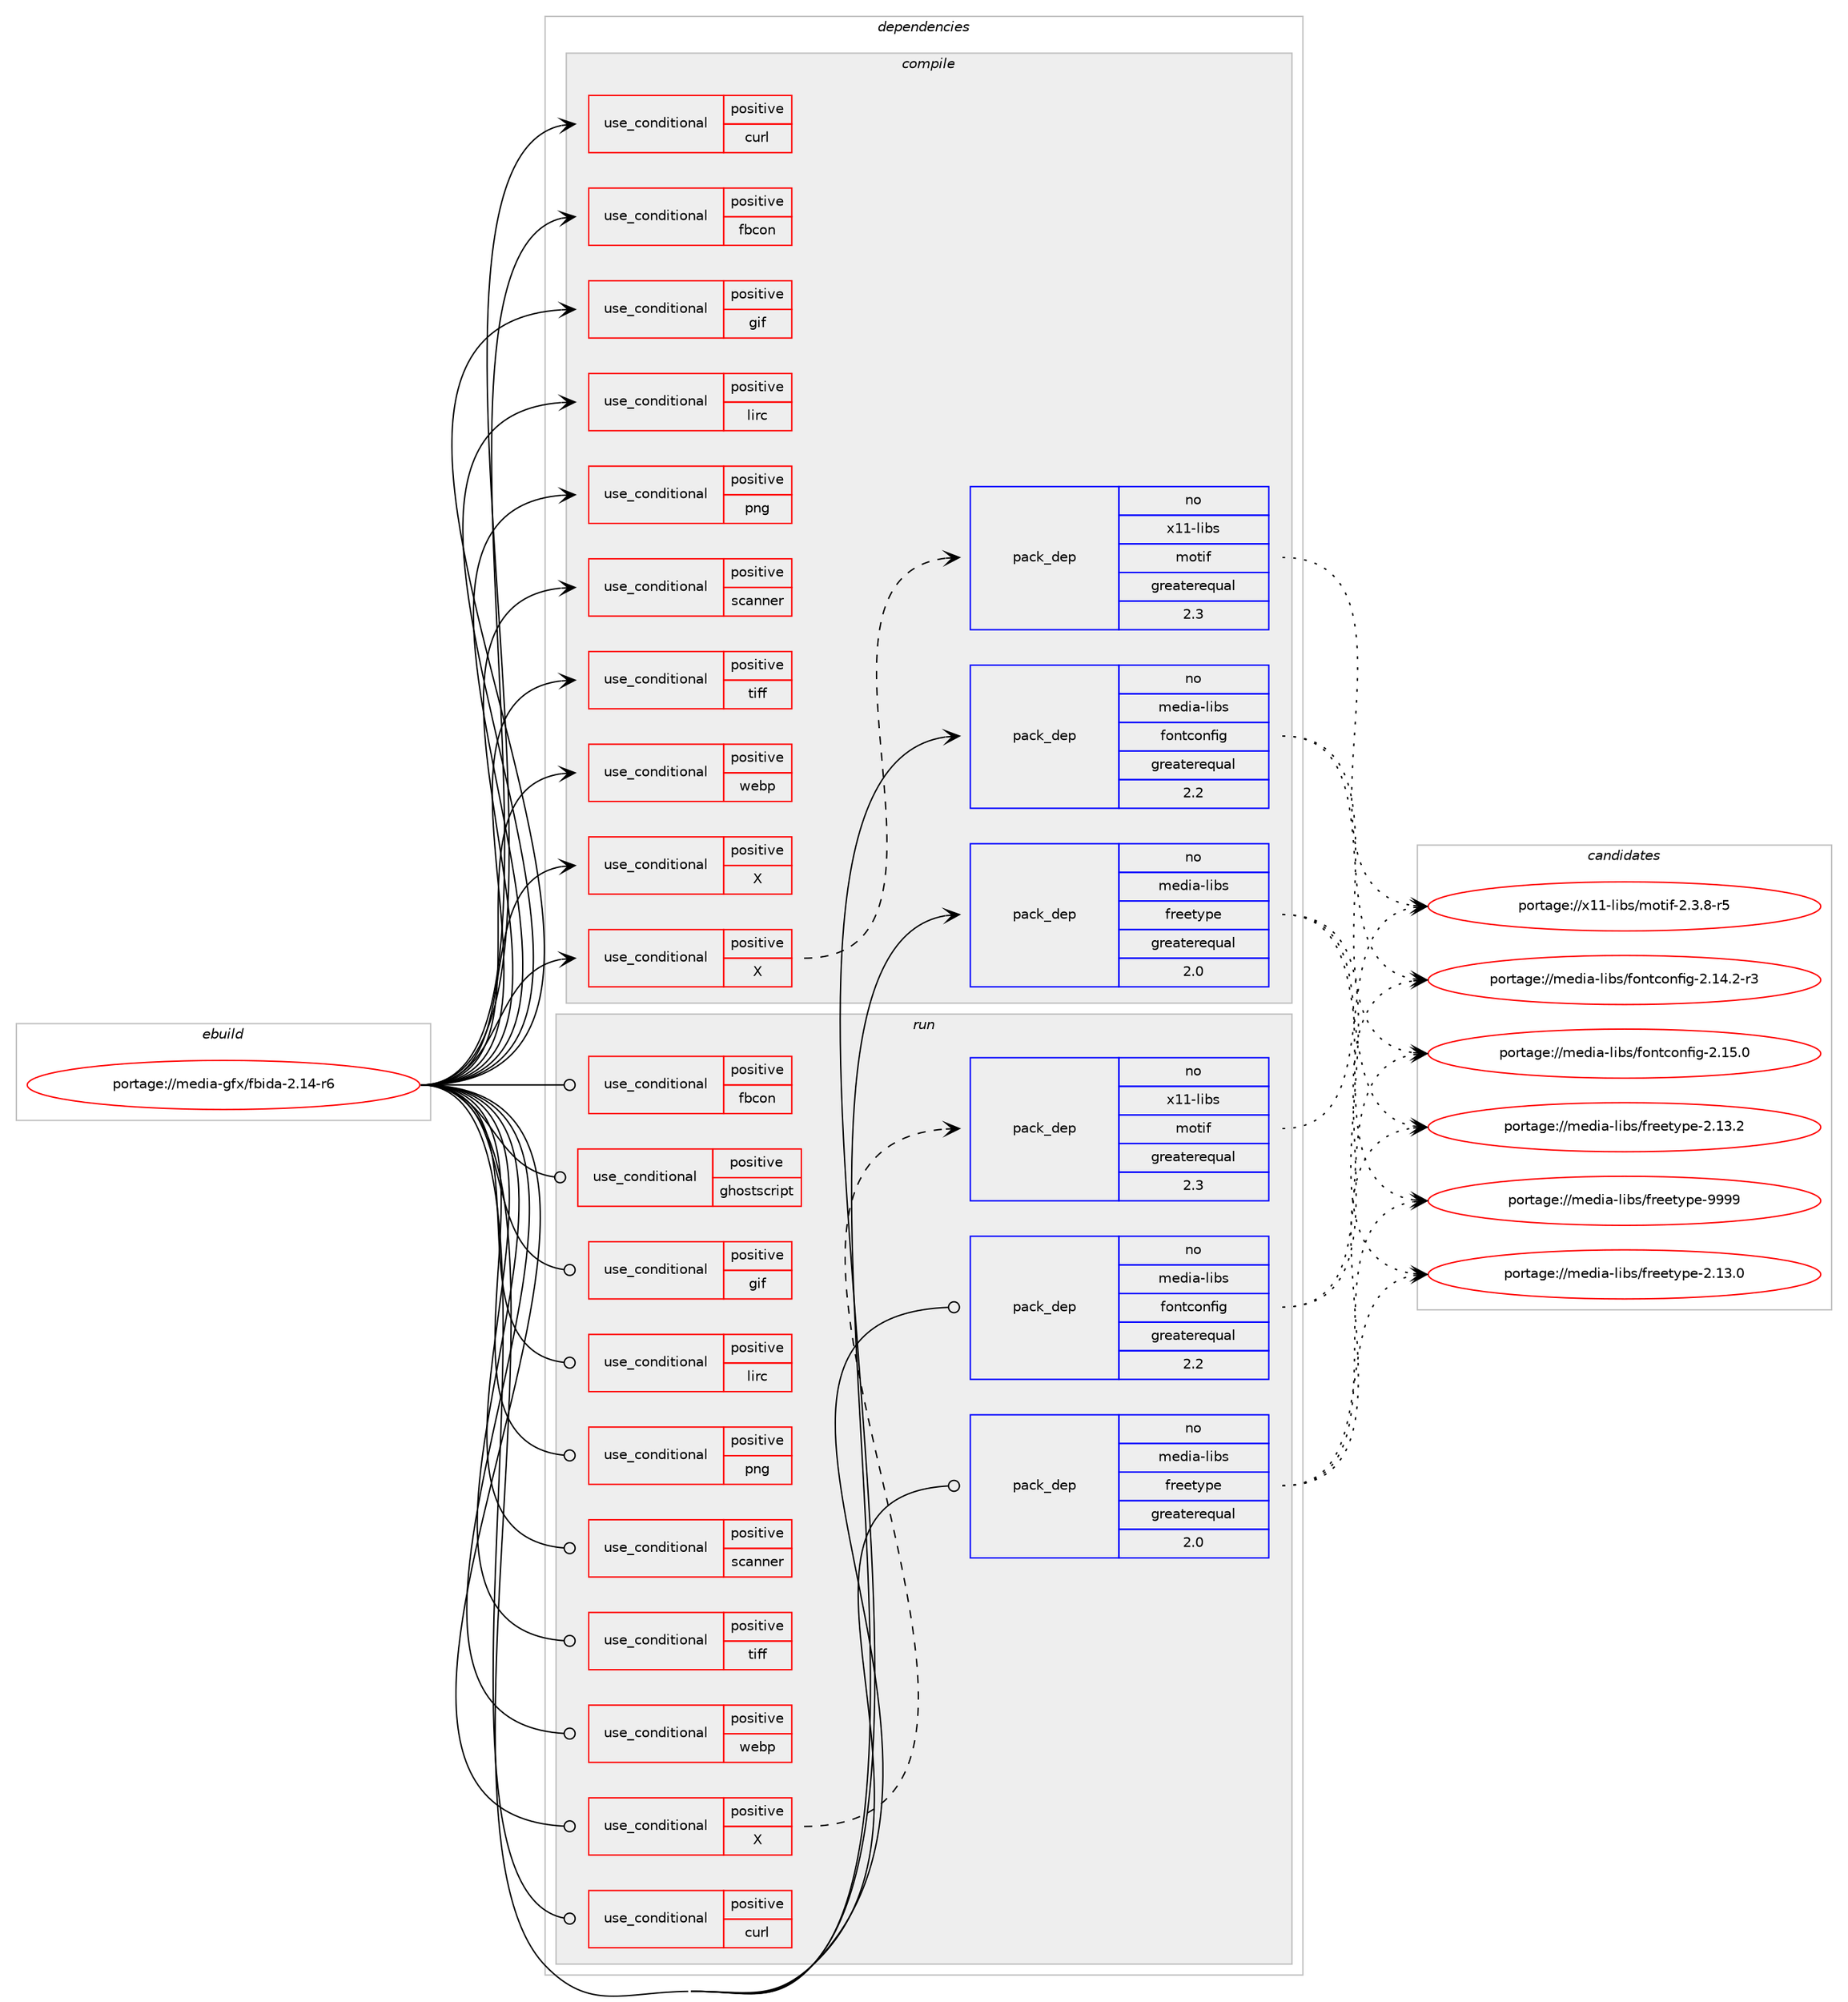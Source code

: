 digraph prolog {

# *************
# Graph options
# *************

newrank=true;
concentrate=true;
compound=true;
graph [rankdir=LR,fontname=Helvetica,fontsize=10,ranksep=1.5];#, ranksep=2.5, nodesep=0.2];
edge  [arrowhead=vee];
node  [fontname=Helvetica,fontsize=10];

# **********
# The ebuild
# **********

subgraph cluster_leftcol {
color=gray;
rank=same;
label=<<i>ebuild</i>>;
id [label="portage://media-gfx/fbida-2.14-r6", color=red, width=4, href="../media-gfx/fbida-2.14-r6.svg"];
}

# ****************
# The dependencies
# ****************

subgraph cluster_midcol {
color=gray;
label=<<i>dependencies</i>>;
subgraph cluster_compile {
fillcolor="#eeeeee";
style=filled;
label=<<i>compile</i>>;
subgraph cond70524 {
dependency149850 [label=<<TABLE BORDER="0" CELLBORDER="1" CELLSPACING="0" CELLPADDING="4"><TR><TD ROWSPAN="3" CELLPADDING="10">use_conditional</TD></TR><TR><TD>positive</TD></TR><TR><TD>X</TD></TR></TABLE>>, shape=none, color=red];
# *** BEGIN UNKNOWN DEPENDENCY TYPE (TODO) ***
# dependency149850 -> package_dependency(portage://media-gfx/fbida-2.14-r6,install,no,x11-base,xorg-proto,none,[,,],[],[])
# *** END UNKNOWN DEPENDENCY TYPE (TODO) ***

}
id:e -> dependency149850:w [weight=20,style="solid",arrowhead="vee"];
subgraph cond70525 {
dependency149851 [label=<<TABLE BORDER="0" CELLBORDER="1" CELLSPACING="0" CELLPADDING="4"><TR><TD ROWSPAN="3" CELLPADDING="10">use_conditional</TD></TR><TR><TD>positive</TD></TR><TR><TD>X</TD></TR></TABLE>>, shape=none, color=red];
subgraph pack77045 {
dependency149852 [label=<<TABLE BORDER="0" CELLBORDER="1" CELLSPACING="0" CELLPADDING="4" WIDTH="220"><TR><TD ROWSPAN="6" CELLPADDING="30">pack_dep</TD></TR><TR><TD WIDTH="110">no</TD></TR><TR><TD>x11-libs</TD></TR><TR><TD>motif</TD></TR><TR><TD>greaterequal</TD></TR><TR><TD>2.3</TD></TR></TABLE>>, shape=none, color=blue];
}
dependency149851:e -> dependency149852:w [weight=20,style="dashed",arrowhead="vee"];
# *** BEGIN UNKNOWN DEPENDENCY TYPE (TODO) ***
# dependency149851 -> package_dependency(portage://media-gfx/fbida-2.14-r6,install,no,x11-libs,libX11,none,[,,],[],[])
# *** END UNKNOWN DEPENDENCY TYPE (TODO) ***

# *** BEGIN UNKNOWN DEPENDENCY TYPE (TODO) ***
# dependency149851 -> package_dependency(portage://media-gfx/fbida-2.14-r6,install,no,x11-libs,libXpm,none,[,,],[],[])
# *** END UNKNOWN DEPENDENCY TYPE (TODO) ***

# *** BEGIN UNKNOWN DEPENDENCY TYPE (TODO) ***
# dependency149851 -> package_dependency(portage://media-gfx/fbida-2.14-r6,install,no,x11-libs,libXt,none,[,,],[],[])
# *** END UNKNOWN DEPENDENCY TYPE (TODO) ***

}
id:e -> dependency149851:w [weight=20,style="solid",arrowhead="vee"];
subgraph cond70526 {
dependency149853 [label=<<TABLE BORDER="0" CELLBORDER="1" CELLSPACING="0" CELLPADDING="4"><TR><TD ROWSPAN="3" CELLPADDING="10">use_conditional</TD></TR><TR><TD>positive</TD></TR><TR><TD>curl</TD></TR></TABLE>>, shape=none, color=red];
# *** BEGIN UNKNOWN DEPENDENCY TYPE (TODO) ***
# dependency149853 -> package_dependency(portage://media-gfx/fbida-2.14-r6,install,no,net-misc,curl,none,[,,],[],[])
# *** END UNKNOWN DEPENDENCY TYPE (TODO) ***

}
id:e -> dependency149853:w [weight=20,style="solid",arrowhead="vee"];
subgraph cond70527 {
dependency149854 [label=<<TABLE BORDER="0" CELLBORDER="1" CELLSPACING="0" CELLPADDING="4"><TR><TD ROWSPAN="3" CELLPADDING="10">use_conditional</TD></TR><TR><TD>positive</TD></TR><TR><TD>fbcon</TD></TR></TABLE>>, shape=none, color=red];
# *** BEGIN UNKNOWN DEPENDENCY TYPE (TODO) ***
# dependency149854 -> package_dependency(portage://media-gfx/fbida-2.14-r6,install,no,app-text,poppler,none,[,,],[],[use(enable(cairo),none)])
# *** END UNKNOWN DEPENDENCY TYPE (TODO) ***

# *** BEGIN UNKNOWN DEPENDENCY TYPE (TODO) ***
# dependency149854 -> package_dependency(portage://media-gfx/fbida-2.14-r6,install,no,media-libs,mesa,none,[,,],[],[use(enable(X),positive),use(enable(gbm),positive)])
# *** END UNKNOWN DEPENDENCY TYPE (TODO) ***

# *** BEGIN UNKNOWN DEPENDENCY TYPE (TODO) ***
# dependency149854 -> package_dependency(portage://media-gfx/fbida-2.14-r6,install,no,x11-libs,libdrm,none,[,,],[],[])
# *** END UNKNOWN DEPENDENCY TYPE (TODO) ***

# *** BEGIN UNKNOWN DEPENDENCY TYPE (TODO) ***
# dependency149854 -> package_dependency(portage://media-gfx/fbida-2.14-r6,install,no,x11-libs,pixman,none,[,,],[],[])
# *** END UNKNOWN DEPENDENCY TYPE (TODO) ***

}
id:e -> dependency149854:w [weight=20,style="solid",arrowhead="vee"];
subgraph cond70528 {
dependency149855 [label=<<TABLE BORDER="0" CELLBORDER="1" CELLSPACING="0" CELLPADDING="4"><TR><TD ROWSPAN="3" CELLPADDING="10">use_conditional</TD></TR><TR><TD>positive</TD></TR><TR><TD>gif</TD></TR></TABLE>>, shape=none, color=red];
# *** BEGIN UNKNOWN DEPENDENCY TYPE (TODO) ***
# dependency149855 -> package_dependency(portage://media-gfx/fbida-2.14-r6,install,no,media-libs,giflib,none,[,,],any_same_slot,[])
# *** END UNKNOWN DEPENDENCY TYPE (TODO) ***

}
id:e -> dependency149855:w [weight=20,style="solid",arrowhead="vee"];
subgraph cond70529 {
dependency149856 [label=<<TABLE BORDER="0" CELLBORDER="1" CELLSPACING="0" CELLPADDING="4"><TR><TD ROWSPAN="3" CELLPADDING="10">use_conditional</TD></TR><TR><TD>positive</TD></TR><TR><TD>lirc</TD></TR></TABLE>>, shape=none, color=red];
# *** BEGIN UNKNOWN DEPENDENCY TYPE (TODO) ***
# dependency149856 -> package_dependency(portage://media-gfx/fbida-2.14-r6,install,no,app-misc,lirc,none,[,,],[],[])
# *** END UNKNOWN DEPENDENCY TYPE (TODO) ***

}
id:e -> dependency149856:w [weight=20,style="solid",arrowhead="vee"];
subgraph cond70530 {
dependency149857 [label=<<TABLE BORDER="0" CELLBORDER="1" CELLSPACING="0" CELLPADDING="4"><TR><TD ROWSPAN="3" CELLPADDING="10">use_conditional</TD></TR><TR><TD>positive</TD></TR><TR><TD>png</TD></TR></TABLE>>, shape=none, color=red];
# *** BEGIN UNKNOWN DEPENDENCY TYPE (TODO) ***
# dependency149857 -> package_dependency(portage://media-gfx/fbida-2.14-r6,install,no,media-libs,libpng,none,[,,],any_same_slot,[])
# *** END UNKNOWN DEPENDENCY TYPE (TODO) ***

}
id:e -> dependency149857:w [weight=20,style="solid",arrowhead="vee"];
subgraph cond70531 {
dependency149858 [label=<<TABLE BORDER="0" CELLBORDER="1" CELLSPACING="0" CELLPADDING="4"><TR><TD ROWSPAN="3" CELLPADDING="10">use_conditional</TD></TR><TR><TD>positive</TD></TR><TR><TD>scanner</TD></TR></TABLE>>, shape=none, color=red];
# *** BEGIN UNKNOWN DEPENDENCY TYPE (TODO) ***
# dependency149858 -> package_dependency(portage://media-gfx/fbida-2.14-r6,install,no,media-gfx,sane-backends,none,[,,],[],[])
# *** END UNKNOWN DEPENDENCY TYPE (TODO) ***

}
id:e -> dependency149858:w [weight=20,style="solid",arrowhead="vee"];
subgraph cond70532 {
dependency149859 [label=<<TABLE BORDER="0" CELLBORDER="1" CELLSPACING="0" CELLPADDING="4"><TR><TD ROWSPAN="3" CELLPADDING="10">use_conditional</TD></TR><TR><TD>positive</TD></TR><TR><TD>tiff</TD></TR></TABLE>>, shape=none, color=red];
# *** BEGIN UNKNOWN DEPENDENCY TYPE (TODO) ***
# dependency149859 -> package_dependency(portage://media-gfx/fbida-2.14-r6,install,no,media-libs,tiff,none,[,,],any_same_slot,[])
# *** END UNKNOWN DEPENDENCY TYPE (TODO) ***

}
id:e -> dependency149859:w [weight=20,style="solid",arrowhead="vee"];
subgraph cond70533 {
dependency149860 [label=<<TABLE BORDER="0" CELLBORDER="1" CELLSPACING="0" CELLPADDING="4"><TR><TD ROWSPAN="3" CELLPADDING="10">use_conditional</TD></TR><TR><TD>positive</TD></TR><TR><TD>webp</TD></TR></TABLE>>, shape=none, color=red];
# *** BEGIN UNKNOWN DEPENDENCY TYPE (TODO) ***
# dependency149860 -> package_dependency(portage://media-gfx/fbida-2.14-r6,install,no,media-libs,libwebp,none,[,,],any_same_slot,[])
# *** END UNKNOWN DEPENDENCY TYPE (TODO) ***

}
id:e -> dependency149860:w [weight=20,style="solid",arrowhead="vee"];
# *** BEGIN UNKNOWN DEPENDENCY TYPE (TODO) ***
# id -> package_dependency(portage://media-gfx/fbida-2.14-r6,install,no,app-text,poppler,none,[,,],[],[])
# *** END UNKNOWN DEPENDENCY TYPE (TODO) ***

subgraph pack77046 {
dependency149861 [label=<<TABLE BORDER="0" CELLBORDER="1" CELLSPACING="0" CELLPADDING="4" WIDTH="220"><TR><TD ROWSPAN="6" CELLPADDING="30">pack_dep</TD></TR><TR><TD WIDTH="110">no</TD></TR><TR><TD>media-libs</TD></TR><TR><TD>fontconfig</TD></TR><TR><TD>greaterequal</TD></TR><TR><TD>2.2</TD></TR></TABLE>>, shape=none, color=blue];
}
id:e -> dependency149861:w [weight=20,style="solid",arrowhead="vee"];
subgraph pack77047 {
dependency149862 [label=<<TABLE BORDER="0" CELLBORDER="1" CELLSPACING="0" CELLPADDING="4" WIDTH="220"><TR><TD ROWSPAN="6" CELLPADDING="30">pack_dep</TD></TR><TR><TD WIDTH="110">no</TD></TR><TR><TD>media-libs</TD></TR><TR><TD>freetype</TD></TR><TR><TD>greaterequal</TD></TR><TR><TD>2.0</TD></TR></TABLE>>, shape=none, color=blue];
}
id:e -> dependency149862:w [weight=20,style="solid",arrowhead="vee"];
# *** BEGIN UNKNOWN DEPENDENCY TYPE (TODO) ***
# id -> package_dependency(portage://media-gfx/fbida-2.14-r6,install,no,media-libs,libepoxy,none,[,,],[],[])
# *** END UNKNOWN DEPENDENCY TYPE (TODO) ***

# *** BEGIN UNKNOWN DEPENDENCY TYPE (TODO) ***
# id -> package_dependency(portage://media-gfx/fbida-2.14-r6,install,no,media-libs,libexif,none,[,,],[],[])
# *** END UNKNOWN DEPENDENCY TYPE (TODO) ***

# *** BEGIN UNKNOWN DEPENDENCY TYPE (TODO) ***
# id -> package_dependency(portage://media-gfx/fbida-2.14-r6,install,no,media-libs,libjpeg-turbo,none,[,,],any_same_slot,[])
# *** END UNKNOWN DEPENDENCY TYPE (TODO) ***

# *** BEGIN UNKNOWN DEPENDENCY TYPE (TODO) ***
# id -> package_dependency(portage://media-gfx/fbida-2.14-r6,install,no,virtual,ttf-fonts,none,[,,],[],[])
# *** END UNKNOWN DEPENDENCY TYPE (TODO) ***

# *** BEGIN UNKNOWN DEPENDENCY TYPE (TODO) ***
# id -> package_dependency(portage://media-gfx/fbida-2.14-r6,install,no,x11-libs,cairo,none,[,,],[],[])
# *** END UNKNOWN DEPENDENCY TYPE (TODO) ***

# *** BEGIN UNKNOWN DEPENDENCY TYPE (TODO) ***
# id -> package_dependency(portage://media-gfx/fbida-2.14-r6,install,weak,media-gfx,fbi,none,[,,],[],[])
# *** END UNKNOWN DEPENDENCY TYPE (TODO) ***

}
subgraph cluster_compileandrun {
fillcolor="#eeeeee";
style=filled;
label=<<i>compile and run</i>>;
}
subgraph cluster_run {
fillcolor="#eeeeee";
style=filled;
label=<<i>run</i>>;
subgraph cond70534 {
dependency149863 [label=<<TABLE BORDER="0" CELLBORDER="1" CELLSPACING="0" CELLPADDING="4"><TR><TD ROWSPAN="3" CELLPADDING="10">use_conditional</TD></TR><TR><TD>positive</TD></TR><TR><TD>X</TD></TR></TABLE>>, shape=none, color=red];
subgraph pack77048 {
dependency149864 [label=<<TABLE BORDER="0" CELLBORDER="1" CELLSPACING="0" CELLPADDING="4" WIDTH="220"><TR><TD ROWSPAN="6" CELLPADDING="30">pack_dep</TD></TR><TR><TD WIDTH="110">no</TD></TR><TR><TD>x11-libs</TD></TR><TR><TD>motif</TD></TR><TR><TD>greaterequal</TD></TR><TR><TD>2.3</TD></TR></TABLE>>, shape=none, color=blue];
}
dependency149863:e -> dependency149864:w [weight=20,style="dashed",arrowhead="vee"];
# *** BEGIN UNKNOWN DEPENDENCY TYPE (TODO) ***
# dependency149863 -> package_dependency(portage://media-gfx/fbida-2.14-r6,run,no,x11-libs,libX11,none,[,,],[],[])
# *** END UNKNOWN DEPENDENCY TYPE (TODO) ***

# *** BEGIN UNKNOWN DEPENDENCY TYPE (TODO) ***
# dependency149863 -> package_dependency(portage://media-gfx/fbida-2.14-r6,run,no,x11-libs,libXpm,none,[,,],[],[])
# *** END UNKNOWN DEPENDENCY TYPE (TODO) ***

# *** BEGIN UNKNOWN DEPENDENCY TYPE (TODO) ***
# dependency149863 -> package_dependency(portage://media-gfx/fbida-2.14-r6,run,no,x11-libs,libXt,none,[,,],[],[])
# *** END UNKNOWN DEPENDENCY TYPE (TODO) ***

}
id:e -> dependency149863:w [weight=20,style="solid",arrowhead="odot"];
subgraph cond70535 {
dependency149865 [label=<<TABLE BORDER="0" CELLBORDER="1" CELLSPACING="0" CELLPADDING="4"><TR><TD ROWSPAN="3" CELLPADDING="10">use_conditional</TD></TR><TR><TD>positive</TD></TR><TR><TD>curl</TD></TR></TABLE>>, shape=none, color=red];
# *** BEGIN UNKNOWN DEPENDENCY TYPE (TODO) ***
# dependency149865 -> package_dependency(portage://media-gfx/fbida-2.14-r6,run,no,net-misc,curl,none,[,,],[],[])
# *** END UNKNOWN DEPENDENCY TYPE (TODO) ***

}
id:e -> dependency149865:w [weight=20,style="solid",arrowhead="odot"];
subgraph cond70536 {
dependency149866 [label=<<TABLE BORDER="0" CELLBORDER="1" CELLSPACING="0" CELLPADDING="4"><TR><TD ROWSPAN="3" CELLPADDING="10">use_conditional</TD></TR><TR><TD>positive</TD></TR><TR><TD>fbcon</TD></TR></TABLE>>, shape=none, color=red];
# *** BEGIN UNKNOWN DEPENDENCY TYPE (TODO) ***
# dependency149866 -> package_dependency(portage://media-gfx/fbida-2.14-r6,run,no,app-text,poppler,none,[,,],[],[use(enable(cairo),none)])
# *** END UNKNOWN DEPENDENCY TYPE (TODO) ***

# *** BEGIN UNKNOWN DEPENDENCY TYPE (TODO) ***
# dependency149866 -> package_dependency(portage://media-gfx/fbida-2.14-r6,run,no,media-libs,mesa,none,[,,],[],[use(enable(X),positive),use(enable(gbm),positive)])
# *** END UNKNOWN DEPENDENCY TYPE (TODO) ***

# *** BEGIN UNKNOWN DEPENDENCY TYPE (TODO) ***
# dependency149866 -> package_dependency(portage://media-gfx/fbida-2.14-r6,run,no,x11-libs,libdrm,none,[,,],[],[])
# *** END UNKNOWN DEPENDENCY TYPE (TODO) ***

# *** BEGIN UNKNOWN DEPENDENCY TYPE (TODO) ***
# dependency149866 -> package_dependency(portage://media-gfx/fbida-2.14-r6,run,no,x11-libs,pixman,none,[,,],[],[])
# *** END UNKNOWN DEPENDENCY TYPE (TODO) ***

}
id:e -> dependency149866:w [weight=20,style="solid",arrowhead="odot"];
subgraph cond70537 {
dependency149867 [label=<<TABLE BORDER="0" CELLBORDER="1" CELLSPACING="0" CELLPADDING="4"><TR><TD ROWSPAN="3" CELLPADDING="10">use_conditional</TD></TR><TR><TD>positive</TD></TR><TR><TD>ghostscript</TD></TR></TABLE>>, shape=none, color=red];
# *** BEGIN UNKNOWN DEPENDENCY TYPE (TODO) ***
# dependency149867 -> package_dependency(portage://media-gfx/fbida-2.14-r6,run,no,app-text,ghostscript-gpl,none,[,,],[],[])
# *** END UNKNOWN DEPENDENCY TYPE (TODO) ***

}
id:e -> dependency149867:w [weight=20,style="solid",arrowhead="odot"];
subgraph cond70538 {
dependency149868 [label=<<TABLE BORDER="0" CELLBORDER="1" CELLSPACING="0" CELLPADDING="4"><TR><TD ROWSPAN="3" CELLPADDING="10">use_conditional</TD></TR><TR><TD>positive</TD></TR><TR><TD>gif</TD></TR></TABLE>>, shape=none, color=red];
# *** BEGIN UNKNOWN DEPENDENCY TYPE (TODO) ***
# dependency149868 -> package_dependency(portage://media-gfx/fbida-2.14-r6,run,no,media-libs,giflib,none,[,,],any_same_slot,[])
# *** END UNKNOWN DEPENDENCY TYPE (TODO) ***

}
id:e -> dependency149868:w [weight=20,style="solid",arrowhead="odot"];
subgraph cond70539 {
dependency149869 [label=<<TABLE BORDER="0" CELLBORDER="1" CELLSPACING="0" CELLPADDING="4"><TR><TD ROWSPAN="3" CELLPADDING="10">use_conditional</TD></TR><TR><TD>positive</TD></TR><TR><TD>lirc</TD></TR></TABLE>>, shape=none, color=red];
# *** BEGIN UNKNOWN DEPENDENCY TYPE (TODO) ***
# dependency149869 -> package_dependency(portage://media-gfx/fbida-2.14-r6,run,no,app-misc,lirc,none,[,,],[],[])
# *** END UNKNOWN DEPENDENCY TYPE (TODO) ***

}
id:e -> dependency149869:w [weight=20,style="solid",arrowhead="odot"];
subgraph cond70540 {
dependency149870 [label=<<TABLE BORDER="0" CELLBORDER="1" CELLSPACING="0" CELLPADDING="4"><TR><TD ROWSPAN="3" CELLPADDING="10">use_conditional</TD></TR><TR><TD>positive</TD></TR><TR><TD>png</TD></TR></TABLE>>, shape=none, color=red];
# *** BEGIN UNKNOWN DEPENDENCY TYPE (TODO) ***
# dependency149870 -> package_dependency(portage://media-gfx/fbida-2.14-r6,run,no,media-libs,libpng,none,[,,],any_same_slot,[])
# *** END UNKNOWN DEPENDENCY TYPE (TODO) ***

}
id:e -> dependency149870:w [weight=20,style="solid",arrowhead="odot"];
subgraph cond70541 {
dependency149871 [label=<<TABLE BORDER="0" CELLBORDER="1" CELLSPACING="0" CELLPADDING="4"><TR><TD ROWSPAN="3" CELLPADDING="10">use_conditional</TD></TR><TR><TD>positive</TD></TR><TR><TD>scanner</TD></TR></TABLE>>, shape=none, color=red];
# *** BEGIN UNKNOWN DEPENDENCY TYPE (TODO) ***
# dependency149871 -> package_dependency(portage://media-gfx/fbida-2.14-r6,run,no,media-gfx,sane-backends,none,[,,],[],[])
# *** END UNKNOWN DEPENDENCY TYPE (TODO) ***

}
id:e -> dependency149871:w [weight=20,style="solid",arrowhead="odot"];
subgraph cond70542 {
dependency149872 [label=<<TABLE BORDER="0" CELLBORDER="1" CELLSPACING="0" CELLPADDING="4"><TR><TD ROWSPAN="3" CELLPADDING="10">use_conditional</TD></TR><TR><TD>positive</TD></TR><TR><TD>tiff</TD></TR></TABLE>>, shape=none, color=red];
# *** BEGIN UNKNOWN DEPENDENCY TYPE (TODO) ***
# dependency149872 -> package_dependency(portage://media-gfx/fbida-2.14-r6,run,no,media-libs,tiff,none,[,,],any_same_slot,[])
# *** END UNKNOWN DEPENDENCY TYPE (TODO) ***

}
id:e -> dependency149872:w [weight=20,style="solid",arrowhead="odot"];
subgraph cond70543 {
dependency149873 [label=<<TABLE BORDER="0" CELLBORDER="1" CELLSPACING="0" CELLPADDING="4"><TR><TD ROWSPAN="3" CELLPADDING="10">use_conditional</TD></TR><TR><TD>positive</TD></TR><TR><TD>webp</TD></TR></TABLE>>, shape=none, color=red];
# *** BEGIN UNKNOWN DEPENDENCY TYPE (TODO) ***
# dependency149873 -> package_dependency(portage://media-gfx/fbida-2.14-r6,run,no,media-libs,libwebp,none,[,,],any_same_slot,[])
# *** END UNKNOWN DEPENDENCY TYPE (TODO) ***

}
id:e -> dependency149873:w [weight=20,style="solid",arrowhead="odot"];
# *** BEGIN UNKNOWN DEPENDENCY TYPE (TODO) ***
# id -> package_dependency(portage://media-gfx/fbida-2.14-r6,run,no,app-text,poppler,none,[,,],[],[])
# *** END UNKNOWN DEPENDENCY TYPE (TODO) ***

subgraph pack77049 {
dependency149874 [label=<<TABLE BORDER="0" CELLBORDER="1" CELLSPACING="0" CELLPADDING="4" WIDTH="220"><TR><TD ROWSPAN="6" CELLPADDING="30">pack_dep</TD></TR><TR><TD WIDTH="110">no</TD></TR><TR><TD>media-libs</TD></TR><TR><TD>fontconfig</TD></TR><TR><TD>greaterequal</TD></TR><TR><TD>2.2</TD></TR></TABLE>>, shape=none, color=blue];
}
id:e -> dependency149874:w [weight=20,style="solid",arrowhead="odot"];
subgraph pack77050 {
dependency149875 [label=<<TABLE BORDER="0" CELLBORDER="1" CELLSPACING="0" CELLPADDING="4" WIDTH="220"><TR><TD ROWSPAN="6" CELLPADDING="30">pack_dep</TD></TR><TR><TD WIDTH="110">no</TD></TR><TR><TD>media-libs</TD></TR><TR><TD>freetype</TD></TR><TR><TD>greaterequal</TD></TR><TR><TD>2.0</TD></TR></TABLE>>, shape=none, color=blue];
}
id:e -> dependency149875:w [weight=20,style="solid",arrowhead="odot"];
# *** BEGIN UNKNOWN DEPENDENCY TYPE (TODO) ***
# id -> package_dependency(portage://media-gfx/fbida-2.14-r6,run,no,media-libs,libepoxy,none,[,,],[],[])
# *** END UNKNOWN DEPENDENCY TYPE (TODO) ***

# *** BEGIN UNKNOWN DEPENDENCY TYPE (TODO) ***
# id -> package_dependency(portage://media-gfx/fbida-2.14-r6,run,no,media-libs,libexif,none,[,,],[],[])
# *** END UNKNOWN DEPENDENCY TYPE (TODO) ***

# *** BEGIN UNKNOWN DEPENDENCY TYPE (TODO) ***
# id -> package_dependency(portage://media-gfx/fbida-2.14-r6,run,no,media-libs,libjpeg-turbo,none,[,,],any_same_slot,[])
# *** END UNKNOWN DEPENDENCY TYPE (TODO) ***

# *** BEGIN UNKNOWN DEPENDENCY TYPE (TODO) ***
# id -> package_dependency(portage://media-gfx/fbida-2.14-r6,run,no,virtual,ttf-fonts,none,[,,],[],[])
# *** END UNKNOWN DEPENDENCY TYPE (TODO) ***

# *** BEGIN UNKNOWN DEPENDENCY TYPE (TODO) ***
# id -> package_dependency(portage://media-gfx/fbida-2.14-r6,run,no,x11-libs,cairo,none,[,,],[],[])
# *** END UNKNOWN DEPENDENCY TYPE (TODO) ***

# *** BEGIN UNKNOWN DEPENDENCY TYPE (TODO) ***
# id -> package_dependency(portage://media-gfx/fbida-2.14-r6,run,weak,media-gfx,fbi,none,[,,],[],[])
# *** END UNKNOWN DEPENDENCY TYPE (TODO) ***

}
}

# **************
# The candidates
# **************

subgraph cluster_choices {
rank=same;
color=gray;
label=<<i>candidates</i>>;

subgraph choice77045 {
color=black;
nodesep=1;
choice12049494510810598115471091111161051024550465146564511453 [label="portage://x11-libs/motif-2.3.8-r5", color=red, width=4,href="../x11-libs/motif-2.3.8-r5.svg"];
dependency149852:e -> choice12049494510810598115471091111161051024550465146564511453:w [style=dotted,weight="100"];
}
subgraph choice77046 {
color=black;
nodesep=1;
choice1091011001059745108105981154710211111011699111110102105103455046495246504511451 [label="portage://media-libs/fontconfig-2.14.2-r3", color=red, width=4,href="../media-libs/fontconfig-2.14.2-r3.svg"];
choice109101100105974510810598115471021111101169911111010210510345504649534648 [label="portage://media-libs/fontconfig-2.15.0", color=red, width=4,href="../media-libs/fontconfig-2.15.0.svg"];
dependency149861:e -> choice1091011001059745108105981154710211111011699111110102105103455046495246504511451:w [style=dotted,weight="100"];
dependency149861:e -> choice109101100105974510810598115471021111101169911111010210510345504649534648:w [style=dotted,weight="100"];
}
subgraph choice77047 {
color=black;
nodesep=1;
choice1091011001059745108105981154710211410110111612111210145504649514648 [label="portage://media-libs/freetype-2.13.0", color=red, width=4,href="../media-libs/freetype-2.13.0.svg"];
choice1091011001059745108105981154710211410110111612111210145504649514650 [label="portage://media-libs/freetype-2.13.2", color=red, width=4,href="../media-libs/freetype-2.13.2.svg"];
choice109101100105974510810598115471021141011011161211121014557575757 [label="portage://media-libs/freetype-9999", color=red, width=4,href="../media-libs/freetype-9999.svg"];
dependency149862:e -> choice1091011001059745108105981154710211410110111612111210145504649514648:w [style=dotted,weight="100"];
dependency149862:e -> choice1091011001059745108105981154710211410110111612111210145504649514650:w [style=dotted,weight="100"];
dependency149862:e -> choice109101100105974510810598115471021141011011161211121014557575757:w [style=dotted,weight="100"];
}
subgraph choice77048 {
color=black;
nodesep=1;
choice12049494510810598115471091111161051024550465146564511453 [label="portage://x11-libs/motif-2.3.8-r5", color=red, width=4,href="../x11-libs/motif-2.3.8-r5.svg"];
dependency149864:e -> choice12049494510810598115471091111161051024550465146564511453:w [style=dotted,weight="100"];
}
subgraph choice77049 {
color=black;
nodesep=1;
choice1091011001059745108105981154710211111011699111110102105103455046495246504511451 [label="portage://media-libs/fontconfig-2.14.2-r3", color=red, width=4,href="../media-libs/fontconfig-2.14.2-r3.svg"];
choice109101100105974510810598115471021111101169911111010210510345504649534648 [label="portage://media-libs/fontconfig-2.15.0", color=red, width=4,href="../media-libs/fontconfig-2.15.0.svg"];
dependency149874:e -> choice1091011001059745108105981154710211111011699111110102105103455046495246504511451:w [style=dotted,weight="100"];
dependency149874:e -> choice109101100105974510810598115471021111101169911111010210510345504649534648:w [style=dotted,weight="100"];
}
subgraph choice77050 {
color=black;
nodesep=1;
choice1091011001059745108105981154710211410110111612111210145504649514648 [label="portage://media-libs/freetype-2.13.0", color=red, width=4,href="../media-libs/freetype-2.13.0.svg"];
choice1091011001059745108105981154710211410110111612111210145504649514650 [label="portage://media-libs/freetype-2.13.2", color=red, width=4,href="../media-libs/freetype-2.13.2.svg"];
choice109101100105974510810598115471021141011011161211121014557575757 [label="portage://media-libs/freetype-9999", color=red, width=4,href="../media-libs/freetype-9999.svg"];
dependency149875:e -> choice1091011001059745108105981154710211410110111612111210145504649514648:w [style=dotted,weight="100"];
dependency149875:e -> choice1091011001059745108105981154710211410110111612111210145504649514650:w [style=dotted,weight="100"];
dependency149875:e -> choice109101100105974510810598115471021141011011161211121014557575757:w [style=dotted,weight="100"];
}
}

}
